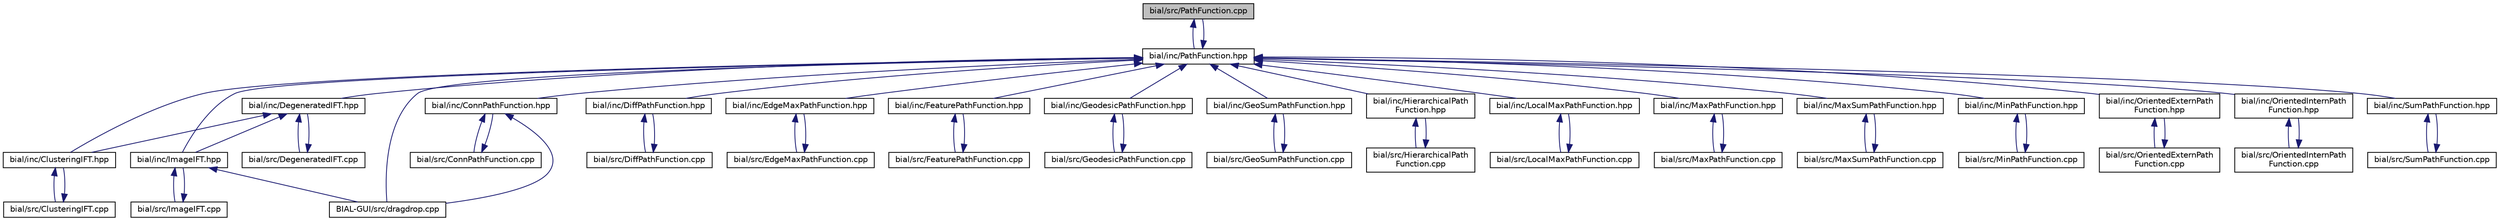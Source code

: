 digraph "bial/src/PathFunction.cpp"
{
  edge [fontname="Helvetica",fontsize="10",labelfontname="Helvetica",labelfontsize="10"];
  node [fontname="Helvetica",fontsize="10",shape=record];
  Node1 [label="bial/src/PathFunction.cpp",height=0.2,width=0.4,color="black", fillcolor="grey75", style="filled", fontcolor="black"];
  Node1 -> Node2 [dir="back",color="midnightblue",fontsize="10",style="solid",fontname="Helvetica"];
  Node2 [label="bial/inc/PathFunction.hpp",height=0.2,width=0.4,color="black", fillcolor="white", style="filled",URL="$_path_function_8hpp.html"];
  Node2 -> Node3 [dir="back",color="midnightblue",fontsize="10",style="solid",fontname="Helvetica"];
  Node3 [label="bial/inc/DegeneratedIFT.hpp",height=0.2,width=0.4,color="black", fillcolor="white", style="filled",URL="$_degenerated_i_f_t_8hpp.html"];
  Node3 -> Node4 [dir="back",color="midnightblue",fontsize="10",style="solid",fontname="Helvetica"];
  Node4 [label="bial/inc/ClusteringIFT.hpp",height=0.2,width=0.4,color="black", fillcolor="white", style="filled",URL="$_clustering_i_f_t_8hpp.html"];
  Node4 -> Node5 [dir="back",color="midnightblue",fontsize="10",style="solid",fontname="Helvetica"];
  Node5 [label="bial/src/ClusteringIFT.cpp",height=0.2,width=0.4,color="black", fillcolor="white", style="filled",URL="$_clustering_i_f_t_8cpp.html"];
  Node5 -> Node4 [dir="back",color="midnightblue",fontsize="10",style="solid",fontname="Helvetica"];
  Node3 -> Node6 [dir="back",color="midnightblue",fontsize="10",style="solid",fontname="Helvetica"];
  Node6 [label="bial/inc/ImageIFT.hpp",height=0.2,width=0.4,color="black", fillcolor="white", style="filled",URL="$_image_i_f_t_8hpp.html"];
  Node6 -> Node7 [dir="back",color="midnightblue",fontsize="10",style="solid",fontname="Helvetica"];
  Node7 [label="bial/src/ImageIFT.cpp",height=0.2,width=0.4,color="black", fillcolor="white", style="filled",URL="$_image_i_f_t_8cpp.html"];
  Node7 -> Node6 [dir="back",color="midnightblue",fontsize="10",style="solid",fontname="Helvetica"];
  Node6 -> Node8 [dir="back",color="midnightblue",fontsize="10",style="solid",fontname="Helvetica"];
  Node8 [label="BIAL-GUI/src/dragdrop.cpp",height=0.2,width=0.4,color="black", fillcolor="white", style="filled",URL="$dragdrop_8cpp.html"];
  Node3 -> Node9 [dir="back",color="midnightblue",fontsize="10",style="solid",fontname="Helvetica"];
  Node9 [label="bial/src/DegeneratedIFT.cpp",height=0.2,width=0.4,color="black", fillcolor="white", style="filled",URL="$_degenerated_i_f_t_8cpp.html"];
  Node9 -> Node3 [dir="back",color="midnightblue",fontsize="10",style="solid",fontname="Helvetica"];
  Node2 -> Node4 [dir="back",color="midnightblue",fontsize="10",style="solid",fontname="Helvetica"];
  Node2 -> Node10 [dir="back",color="midnightblue",fontsize="10",style="solid",fontname="Helvetica"];
  Node10 [label="bial/inc/ConnPathFunction.hpp",height=0.2,width=0.4,color="black", fillcolor="white", style="filled",URL="$_conn_path_function_8hpp.html"];
  Node10 -> Node11 [dir="back",color="midnightblue",fontsize="10",style="solid",fontname="Helvetica"];
  Node11 [label="bial/src/ConnPathFunction.cpp",height=0.2,width=0.4,color="black", fillcolor="white", style="filled",URL="$_conn_path_function_8cpp.html"];
  Node11 -> Node10 [dir="back",color="midnightblue",fontsize="10",style="solid",fontname="Helvetica"];
  Node10 -> Node8 [dir="back",color="midnightblue",fontsize="10",style="solid",fontname="Helvetica"];
  Node2 -> Node12 [dir="back",color="midnightblue",fontsize="10",style="solid",fontname="Helvetica"];
  Node12 [label="bial/inc/DiffPathFunction.hpp",height=0.2,width=0.4,color="black", fillcolor="white", style="filled",URL="$_diff_path_function_8hpp.html"];
  Node12 -> Node13 [dir="back",color="midnightblue",fontsize="10",style="solid",fontname="Helvetica"];
  Node13 [label="bial/src/DiffPathFunction.cpp",height=0.2,width=0.4,color="black", fillcolor="white", style="filled",URL="$_diff_path_function_8cpp.html"];
  Node13 -> Node12 [dir="back",color="midnightblue",fontsize="10",style="solid",fontname="Helvetica"];
  Node2 -> Node14 [dir="back",color="midnightblue",fontsize="10",style="solid",fontname="Helvetica"];
  Node14 [label="bial/inc/EdgeMaxPathFunction.hpp",height=0.2,width=0.4,color="black", fillcolor="white", style="filled",URL="$_edge_max_path_function_8hpp.html"];
  Node14 -> Node15 [dir="back",color="midnightblue",fontsize="10",style="solid",fontname="Helvetica"];
  Node15 [label="bial/src/EdgeMaxPathFunction.cpp",height=0.2,width=0.4,color="black", fillcolor="white", style="filled",URL="$_edge_max_path_function_8cpp.html"];
  Node15 -> Node14 [dir="back",color="midnightblue",fontsize="10",style="solid",fontname="Helvetica"];
  Node2 -> Node16 [dir="back",color="midnightblue",fontsize="10",style="solid",fontname="Helvetica"];
  Node16 [label="bial/inc/FeaturePathFunction.hpp",height=0.2,width=0.4,color="black", fillcolor="white", style="filled",URL="$_feature_path_function_8hpp.html"];
  Node16 -> Node17 [dir="back",color="midnightblue",fontsize="10",style="solid",fontname="Helvetica"];
  Node17 [label="bial/src/FeaturePathFunction.cpp",height=0.2,width=0.4,color="black", fillcolor="white", style="filled",URL="$_feature_path_function_8cpp.html"];
  Node17 -> Node16 [dir="back",color="midnightblue",fontsize="10",style="solid",fontname="Helvetica"];
  Node2 -> Node18 [dir="back",color="midnightblue",fontsize="10",style="solid",fontname="Helvetica"];
  Node18 [label="bial/inc/GeodesicPathFunction.hpp",height=0.2,width=0.4,color="black", fillcolor="white", style="filled",URL="$_geodesic_path_function_8hpp.html"];
  Node18 -> Node19 [dir="back",color="midnightblue",fontsize="10",style="solid",fontname="Helvetica"];
  Node19 [label="bial/src/GeodesicPathFunction.cpp",height=0.2,width=0.4,color="black", fillcolor="white", style="filled",URL="$_geodesic_path_function_8cpp.html"];
  Node19 -> Node18 [dir="back",color="midnightblue",fontsize="10",style="solid",fontname="Helvetica"];
  Node2 -> Node20 [dir="back",color="midnightblue",fontsize="10",style="solid",fontname="Helvetica"];
  Node20 [label="bial/inc/GeoSumPathFunction.hpp",height=0.2,width=0.4,color="black", fillcolor="white", style="filled",URL="$_geo_sum_path_function_8hpp.html"];
  Node20 -> Node21 [dir="back",color="midnightblue",fontsize="10",style="solid",fontname="Helvetica"];
  Node21 [label="bial/src/GeoSumPathFunction.cpp",height=0.2,width=0.4,color="black", fillcolor="white", style="filled",URL="$_geo_sum_path_function_8cpp.html"];
  Node21 -> Node20 [dir="back",color="midnightblue",fontsize="10",style="solid",fontname="Helvetica"];
  Node2 -> Node22 [dir="back",color="midnightblue",fontsize="10",style="solid",fontname="Helvetica"];
  Node22 [label="bial/inc/HierarchicalPath\lFunction.hpp",height=0.2,width=0.4,color="black", fillcolor="white", style="filled",URL="$_hierarchical_path_function_8hpp.html"];
  Node22 -> Node23 [dir="back",color="midnightblue",fontsize="10",style="solid",fontname="Helvetica"];
  Node23 [label="bial/src/HierarchicalPath\lFunction.cpp",height=0.2,width=0.4,color="black", fillcolor="white", style="filled",URL="$_hierarchical_path_function_8cpp.html"];
  Node23 -> Node22 [dir="back",color="midnightblue",fontsize="10",style="solid",fontname="Helvetica"];
  Node2 -> Node6 [dir="back",color="midnightblue",fontsize="10",style="solid",fontname="Helvetica"];
  Node2 -> Node24 [dir="back",color="midnightblue",fontsize="10",style="solid",fontname="Helvetica"];
  Node24 [label="bial/inc/LocalMaxPathFunction.hpp",height=0.2,width=0.4,color="black", fillcolor="white", style="filled",URL="$_local_max_path_function_8hpp.html"];
  Node24 -> Node25 [dir="back",color="midnightblue",fontsize="10",style="solid",fontname="Helvetica"];
  Node25 [label="bial/src/LocalMaxPathFunction.cpp",height=0.2,width=0.4,color="black", fillcolor="white", style="filled",URL="$_local_max_path_function_8cpp.html"];
  Node25 -> Node24 [dir="back",color="midnightblue",fontsize="10",style="solid",fontname="Helvetica"];
  Node2 -> Node26 [dir="back",color="midnightblue",fontsize="10",style="solid",fontname="Helvetica"];
  Node26 [label="bial/inc/MaxPathFunction.hpp",height=0.2,width=0.4,color="black", fillcolor="white", style="filled",URL="$_max_path_function_8hpp.html"];
  Node26 -> Node27 [dir="back",color="midnightblue",fontsize="10",style="solid",fontname="Helvetica"];
  Node27 [label="bial/src/MaxPathFunction.cpp",height=0.2,width=0.4,color="black", fillcolor="white", style="filled",URL="$_max_path_function_8cpp.html"];
  Node27 -> Node26 [dir="back",color="midnightblue",fontsize="10",style="solid",fontname="Helvetica"];
  Node2 -> Node28 [dir="back",color="midnightblue",fontsize="10",style="solid",fontname="Helvetica"];
  Node28 [label="bial/inc/MaxSumPathFunction.hpp",height=0.2,width=0.4,color="black", fillcolor="white", style="filled",URL="$_max_sum_path_function_8hpp.html"];
  Node28 -> Node29 [dir="back",color="midnightblue",fontsize="10",style="solid",fontname="Helvetica"];
  Node29 [label="bial/src/MaxSumPathFunction.cpp",height=0.2,width=0.4,color="black", fillcolor="white", style="filled",URL="$_max_sum_path_function_8cpp.html"];
  Node29 -> Node28 [dir="back",color="midnightblue",fontsize="10",style="solid",fontname="Helvetica"];
  Node2 -> Node30 [dir="back",color="midnightblue",fontsize="10",style="solid",fontname="Helvetica"];
  Node30 [label="bial/inc/MinPathFunction.hpp",height=0.2,width=0.4,color="black", fillcolor="white", style="filled",URL="$_min_path_function_8hpp.html"];
  Node30 -> Node31 [dir="back",color="midnightblue",fontsize="10",style="solid",fontname="Helvetica"];
  Node31 [label="bial/src/MinPathFunction.cpp",height=0.2,width=0.4,color="black", fillcolor="white", style="filled",URL="$_min_path_function_8cpp.html"];
  Node31 -> Node30 [dir="back",color="midnightblue",fontsize="10",style="solid",fontname="Helvetica"];
  Node2 -> Node32 [dir="back",color="midnightblue",fontsize="10",style="solid",fontname="Helvetica"];
  Node32 [label="bial/inc/OrientedExternPath\lFunction.hpp",height=0.2,width=0.4,color="black", fillcolor="white", style="filled",URL="$_oriented_extern_path_function_8hpp.html"];
  Node32 -> Node33 [dir="back",color="midnightblue",fontsize="10",style="solid",fontname="Helvetica"];
  Node33 [label="bial/src/OrientedExternPath\lFunction.cpp",height=0.2,width=0.4,color="black", fillcolor="white", style="filled",URL="$_oriented_extern_path_function_8cpp.html"];
  Node33 -> Node32 [dir="back",color="midnightblue",fontsize="10",style="solid",fontname="Helvetica"];
  Node2 -> Node34 [dir="back",color="midnightblue",fontsize="10",style="solid",fontname="Helvetica"];
  Node34 [label="bial/inc/OrientedInternPath\lFunction.hpp",height=0.2,width=0.4,color="black", fillcolor="white", style="filled",URL="$_oriented_intern_path_function_8hpp.html"];
  Node34 -> Node35 [dir="back",color="midnightblue",fontsize="10",style="solid",fontname="Helvetica"];
  Node35 [label="bial/src/OrientedInternPath\lFunction.cpp",height=0.2,width=0.4,color="black", fillcolor="white", style="filled",URL="$_oriented_intern_path_function_8cpp.html"];
  Node35 -> Node34 [dir="back",color="midnightblue",fontsize="10",style="solid",fontname="Helvetica"];
  Node2 -> Node36 [dir="back",color="midnightblue",fontsize="10",style="solid",fontname="Helvetica"];
  Node36 [label="bial/inc/SumPathFunction.hpp",height=0.2,width=0.4,color="black", fillcolor="white", style="filled",URL="$_sum_path_function_8hpp.html"];
  Node36 -> Node37 [dir="back",color="midnightblue",fontsize="10",style="solid",fontname="Helvetica"];
  Node37 [label="bial/src/SumPathFunction.cpp",height=0.2,width=0.4,color="black", fillcolor="white", style="filled",URL="$_sum_path_function_8cpp.html"];
  Node37 -> Node36 [dir="back",color="midnightblue",fontsize="10",style="solid",fontname="Helvetica"];
  Node2 -> Node1 [dir="back",color="midnightblue",fontsize="10",style="solid",fontname="Helvetica"];
  Node2 -> Node8 [dir="back",color="midnightblue",fontsize="10",style="solid",fontname="Helvetica"];
}
